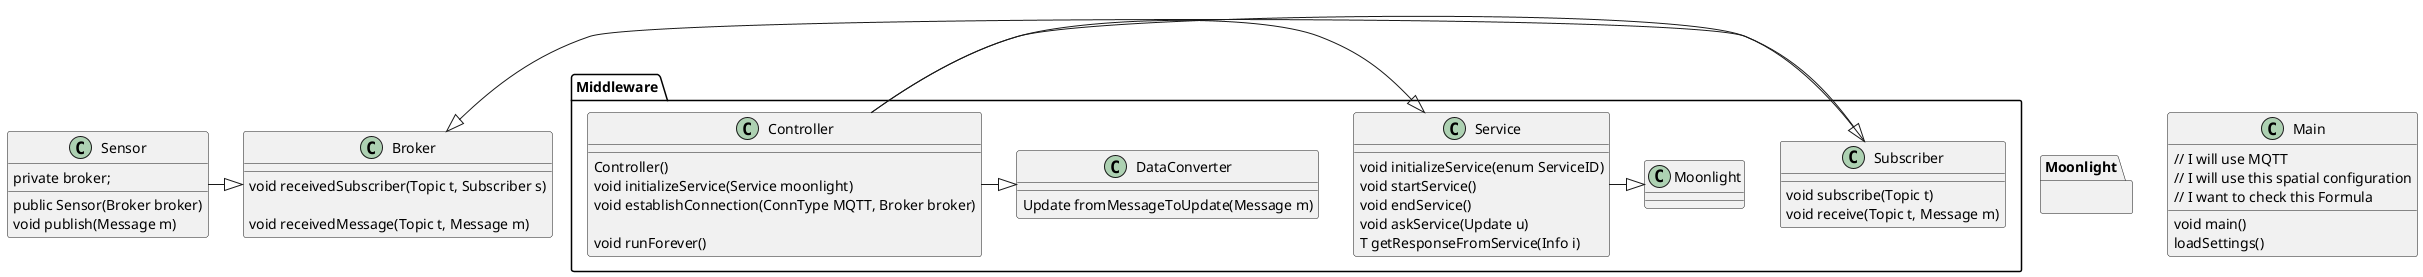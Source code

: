 @startuml

class Sensor {
    public Sensor(Broker broker)
    private broker;
    void publish(Message m)
}

class Broker {
    void receivedSubscriber(Topic t, Subscriber s)

    ' receivedMessage: it is the method that gets called when someone publishes something [OPTIONAL]
    void receivedMessage(Topic t, Message m)
}

Sensor -|> Broker


class Main {
    void main()
    // I will use MQTT
    // I will use this spatial configuration
    // I want to check this Formula
    loadSettings()
}


package Middleware {

Subscriber -|> Broker
    class Subscriber {
        void subscribe(Topic t)
        void receive(Topic t, Message m)
    }

Controller -|> Subscriber
Controller -|> Service
Controller -|> DataConverter


    class Service {
        void initializeService(enum ServiceID)
        void startService()
        void endService()
        void askService(Update u)
        T getResponseFromService(Info i)
    }



   class Controller {
        Controller()
        void initializeService(Service moonlight)
        void establishConnection(ConnType MQTT, Broker broker)

        void runForever()
   }

    class DataConverter {
        Update fromMessageToUpdate(Message m)
    }

Service -|> Moonlight

}


package Moonlight {}


@enduml